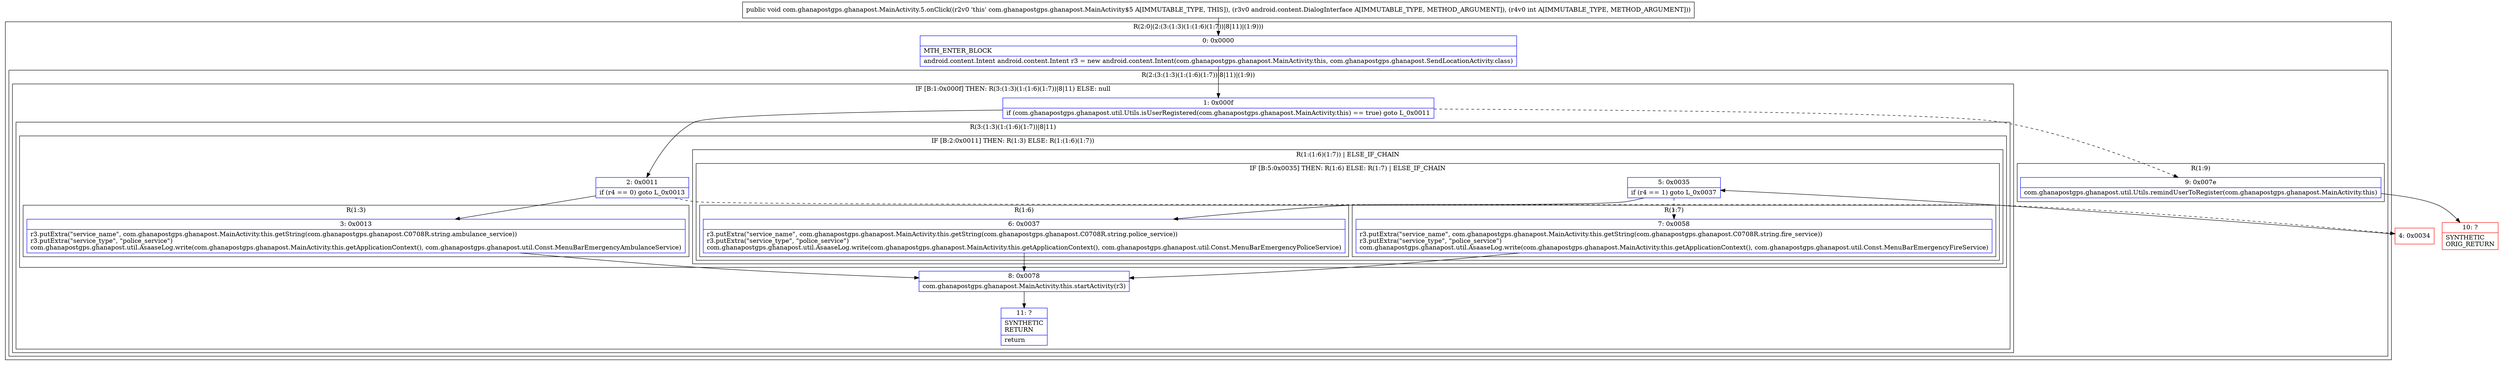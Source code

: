 digraph "CFG forcom.ghanapostgps.ghanapost.MainActivity.5.onClick(Landroid\/content\/DialogInterface;I)V" {
subgraph cluster_Region_368642258 {
label = "R(2:0|(2:(3:(1:3)(1:(1:6)(1:7))|8|11)|(1:9)))";
node [shape=record,color=blue];
Node_0 [shape=record,label="{0\:\ 0x0000|MTH_ENTER_BLOCK\l|android.content.Intent android.content.Intent r3 = new android.content.Intent(com.ghanapostgps.ghanapost.MainActivity.this, com.ghanapostgps.ghanapost.SendLocationActivity.class)\l}"];
subgraph cluster_Region_2009405472 {
label = "R(2:(3:(1:3)(1:(1:6)(1:7))|8|11)|(1:9))";
node [shape=record,color=blue];
subgraph cluster_IfRegion_1636379564 {
label = "IF [B:1:0x000f] THEN: R(3:(1:3)(1:(1:6)(1:7))|8|11) ELSE: null";
node [shape=record,color=blue];
Node_1 [shape=record,label="{1\:\ 0x000f|if (com.ghanapostgps.ghanapost.util.Utils.isUserRegistered(com.ghanapostgps.ghanapost.MainActivity.this) == true) goto L_0x0011\l}"];
subgraph cluster_Region_12464906 {
label = "R(3:(1:3)(1:(1:6)(1:7))|8|11)";
node [shape=record,color=blue];
subgraph cluster_IfRegion_1079223072 {
label = "IF [B:2:0x0011] THEN: R(1:3) ELSE: R(1:(1:6)(1:7))";
node [shape=record,color=blue];
Node_2 [shape=record,label="{2\:\ 0x0011|if (r4 == 0) goto L_0x0013\l}"];
subgraph cluster_Region_1711821702 {
label = "R(1:3)";
node [shape=record,color=blue];
Node_3 [shape=record,label="{3\:\ 0x0013|r3.putExtra(\"service_name\", com.ghanapostgps.ghanapost.MainActivity.this.getString(com.ghanapostgps.ghanapost.C0708R.string.ambulance_service))\lr3.putExtra(\"service_type\", \"police_service\")\lcom.ghanapostgps.ghanapost.util.AsaaseLog.write(com.ghanapostgps.ghanapost.MainActivity.this.getApplicationContext(), com.ghanapostgps.ghanapost.util.Const.MenuBarEmergencyAmbulanceService)\l}"];
}
subgraph cluster_Region_854228269 {
label = "R(1:(1:6)(1:7)) | ELSE_IF_CHAIN\l";
node [shape=record,color=blue];
subgraph cluster_IfRegion_1840346952 {
label = "IF [B:5:0x0035] THEN: R(1:6) ELSE: R(1:7) | ELSE_IF_CHAIN\l";
node [shape=record,color=blue];
Node_5 [shape=record,label="{5\:\ 0x0035|if (r4 == 1) goto L_0x0037\l}"];
subgraph cluster_Region_1247170281 {
label = "R(1:6)";
node [shape=record,color=blue];
Node_6 [shape=record,label="{6\:\ 0x0037|r3.putExtra(\"service_name\", com.ghanapostgps.ghanapost.MainActivity.this.getString(com.ghanapostgps.ghanapost.C0708R.string.police_service))\lr3.putExtra(\"service_type\", \"police_service\")\lcom.ghanapostgps.ghanapost.util.AsaaseLog.write(com.ghanapostgps.ghanapost.MainActivity.this.getApplicationContext(), com.ghanapostgps.ghanapost.util.Const.MenuBarEmergencyPoliceService)\l}"];
}
subgraph cluster_Region_1574707195 {
label = "R(1:7)";
node [shape=record,color=blue];
Node_7 [shape=record,label="{7\:\ 0x0058|r3.putExtra(\"service_name\", com.ghanapostgps.ghanapost.MainActivity.this.getString(com.ghanapostgps.ghanapost.C0708R.string.fire_service))\lr3.putExtra(\"service_type\", \"police_service\")\lcom.ghanapostgps.ghanapost.util.AsaaseLog.write(com.ghanapostgps.ghanapost.MainActivity.this.getApplicationContext(), com.ghanapostgps.ghanapost.util.Const.MenuBarEmergencyFireService)\l}"];
}
}
}
}
Node_8 [shape=record,label="{8\:\ 0x0078|com.ghanapostgps.ghanapost.MainActivity.this.startActivity(r3)\l}"];
Node_11 [shape=record,label="{11\:\ ?|SYNTHETIC\lRETURN\l|return\l}"];
}
}
subgraph cluster_Region_1162736921 {
label = "R(1:9)";
node [shape=record,color=blue];
Node_9 [shape=record,label="{9\:\ 0x007e|com.ghanapostgps.ghanapost.util.Utils.remindUserToRegister(com.ghanapostgps.ghanapost.MainActivity.this)\l}"];
}
}
}
Node_4 [shape=record,color=red,label="{4\:\ 0x0034}"];
Node_10 [shape=record,color=red,label="{10\:\ ?|SYNTHETIC\lORIG_RETURN\l}"];
MethodNode[shape=record,label="{public void com.ghanapostgps.ghanapost.MainActivity.5.onClick((r2v0 'this' com.ghanapostgps.ghanapost.MainActivity$5 A[IMMUTABLE_TYPE, THIS]), (r3v0 android.content.DialogInterface A[IMMUTABLE_TYPE, METHOD_ARGUMENT]), (r4v0 int A[IMMUTABLE_TYPE, METHOD_ARGUMENT])) }"];
MethodNode -> Node_0;
Node_0 -> Node_1;
Node_1 -> Node_2;
Node_1 -> Node_9[style=dashed];
Node_2 -> Node_3;
Node_2 -> Node_4[style=dashed];
Node_3 -> Node_8;
Node_5 -> Node_6;
Node_5 -> Node_7[style=dashed];
Node_6 -> Node_8;
Node_7 -> Node_8;
Node_8 -> Node_11;
Node_9 -> Node_10;
Node_4 -> Node_5;
}

